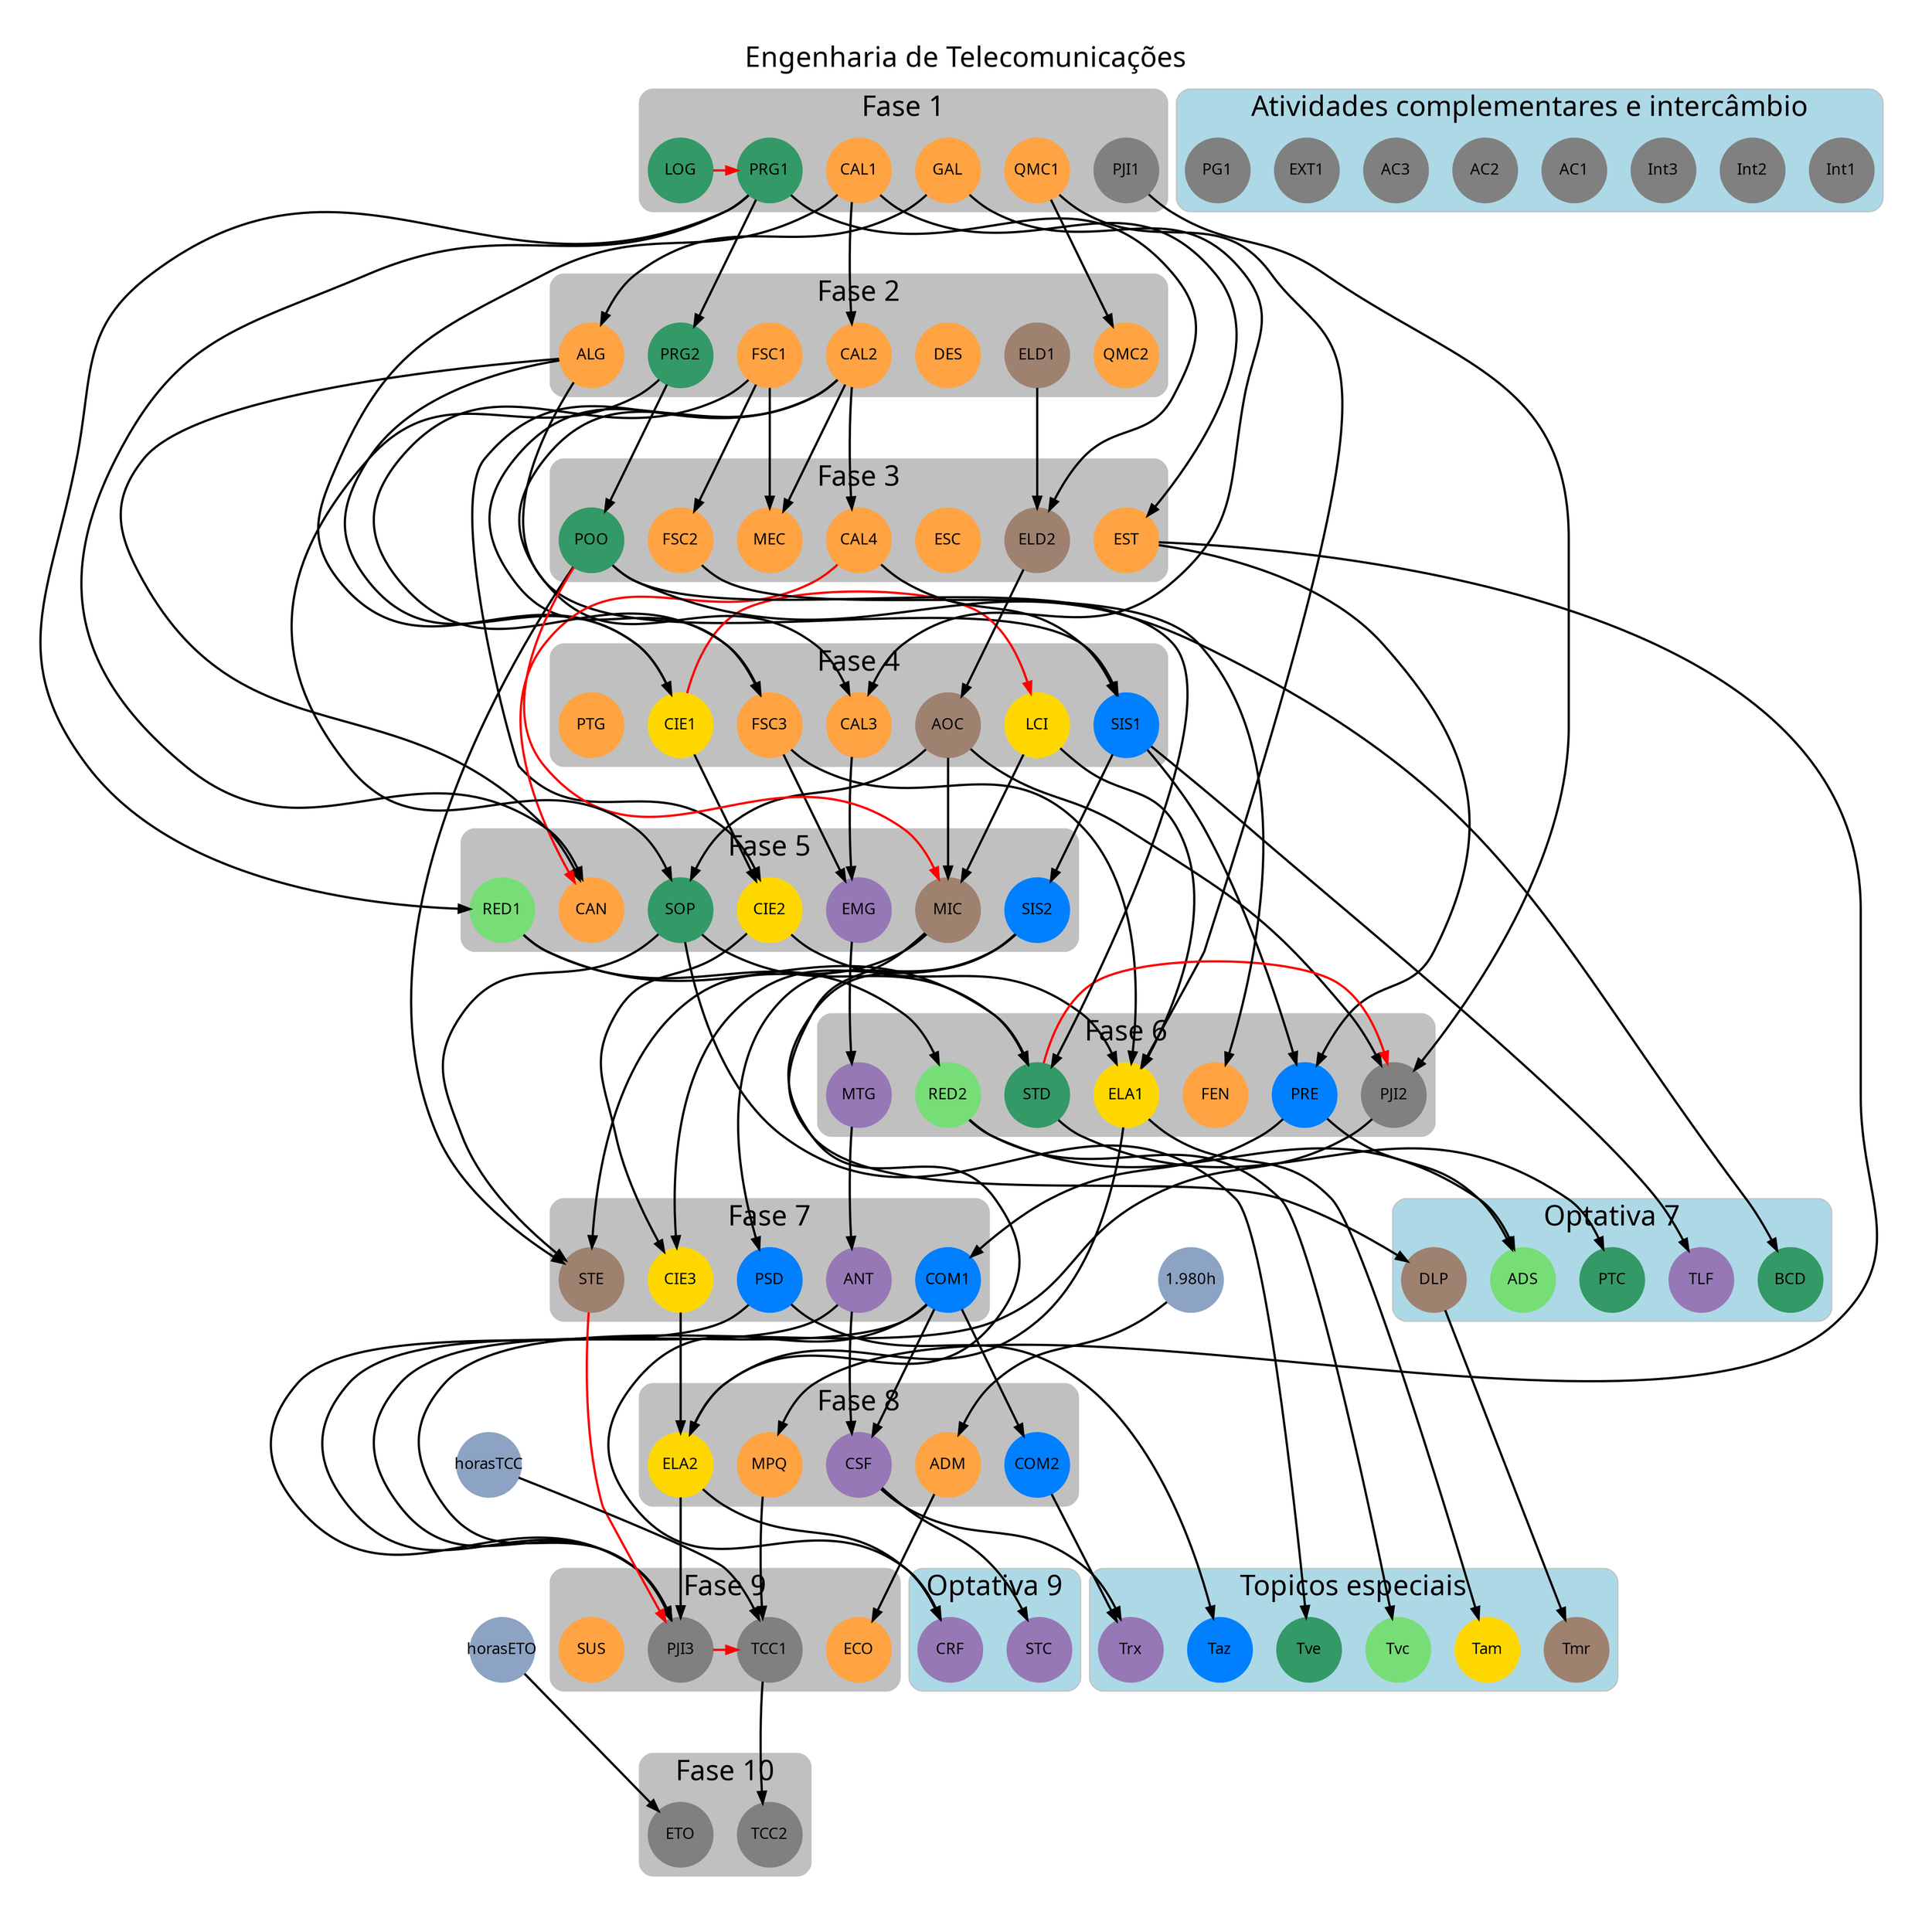 
digraph EngTelecom {
    layout = dot
    label ="Engenharia de Telecomunicações"
    labelloc = t
    pad="0.5"
    //compound=true
    //splines=curved;
    //splines = polyline;
    //splines=spline;
    graph [nodesep=0.3, ranksep=1.5, fontname="helvetica Neue Ultra Light", fontcolor="#000000", fontsize=25]
    node [shape="circle", width=".8", style="filled", labelloc=c, fontname="helvetica Neue Ultra Light bold", fixedsize=true]
    edge [color="#000000", penwidth="2", fontname="helvetica Neue Ultra Light"]

    // Pré-requisitos

    {ALG CAL1} -> CIE1
    {CAL2 CIE1} -> CIE2
    {CIE2 SIS2} -> CIE3
    {CIE2 FSC3 LCI QMC1} -> ELA1
    {ELA1 SIS2 CIE3} -> ELA2
    
    {CIE1} -> LCI [color="#FF0000" constraint=false]
    {PRE} -> COM1
    {COM1} -> COM2
    {EST SIS1} -> PRE
    {SIS2} -> PSD
    {ALG CAL4} -> SIS1
    {SIS1} -> SIS2
    {horasETO} -> ETO
    {} -> PJI1
    {AOC PJI1} -> PJI2
    {STD} -> PJI2 [color="#FF0000" constraint=false]
    {ANT COM1 ELA2 PJI2 PSD} -> PJI3
    {STE} -> PJI3 [color="#FF0000" constraint=false]
    {MPQ horasTCC} -> TCC1
    {PJI3} -> TCC1 [color="#FF0000" constraint=false]
    {TCC1} -> TCC2 
    {horas1980} -> ADM
    {GAL} -> ALG
    {} -> CAL1
    {CAL1} -> CAL2
    {CAL2 GAL} -> CAL3
    {CAL2} -> CAL4
    {ALG PRG1} -> CAN
    {CAL4} -> CAN [color="#FF0000" constraint=false]
    {} -> DES
    {ADM} -> ECO
    {} -> ESC
    {CAL1} -> EST
    {FSC2} -> FEN
    {} -> FSC1
    {FSC1} -> FSC2
    {CAL2 FSC1} -> FSC3
    {} -> GAL
    {CAL2 FSC1} -> MEC
    {EST} -> MPQ
    {} -> PTG
    {} -> QMC1
    {QMC1} -> QMC2
    {} -> SUS
    {ELD2} -> AOC
    {MIC} -> DLP
    {} -> ELD1
    {ELD1 PRG1} -> ELD2
    {AOC LCI} -> MIC
    {POO} -> MIC [color="#FF0000" constraint=false]
    {MIC POO SOP} -> STE
    {MTG} -> ANT 
    {COM1 ELA2} -> CRF
    {ANT COM1} -> CSF
    {CAL3 FSC3} -> EMG
    {EMG} -> MTG 
    {CSF} -> STC 
    {SIS1} -> TLF
    {PRE RED2} -> ADS
    {PRG1} -> RED1
    {RED1} -> RED2
    {POO} -> BCD
    {} -> LOG
    {PRG2} -> POO
    {LOG} -> PRG1 [color="#FF0000" constraint=false]
    {PRG1} -> PRG2
    {STD} -> PTC
    {PRG2 AOC} -> SOP
    {POO RED1 SOP} -> STD

    // Propriedades dos nós

    CIE1 [ch=80, color="#FFD700", id=CIE1]
    CIE2 [ch=60, color="#FFD700", id=CIE2]
    CIE3 [ch=60, color="#FFD700", id=CIE3]
    ELA1 [ch=80, color="#FFD700", id=ELA1]
    ELA2 [ch=80, color="#FFD700", id=ELA2]
    LCI  [ch=40, color="#FFD700", id=LCI ]
    COM1 [ch=100, color="#007FFF", id=COM1]
    COM2 [ch=80, color="#007FFF", id=COM2]
    PRE  [ch=80, color="#007FFF", id=PRE ]
    PSD  [ch=60, color="#007FFF", id=PSD ]
    SIS1 [ch=60, color="#007FFF", id=SIS1]
    SIS2 [ch=60, color="#007FFF", id=SIS2]
    ETO  [ch=160, color="#808080", id=ETO ]
    PJI1 [ch=40, color="#808080", id=PJI1]
    PJI2 [ch=40, color="#808080", id=PJI2]
    PJI3 [ch=40, color="#808080", id=PJI3]
    TCC1 [ch=40, color="#808080", id=TCC1]
    TCC2 [ch=100, color="#808080", id=TCC2]
    ADM  [ch=40, color="#FFA343", id=ADM ]
    ALG  [ch=60, color="#FFA343", id=ALG ]
    CAL1 [ch=120, color="#FFA343", id=CAL1]
    CAL2 [ch=80, color="#FFA343", id=CAL2]
    CAL3 [ch=80, color="#FFA343", id=CAL3]
    CAL4 [ch=40, color="#FFA343", id=CAL4]
    CAN  [ch=40, color="#FFA343", id=CAN ]
    DES  [ch=40, color="#FFA343", id=DES ]
    ECO  [ch=40, color="#FFA343", id=ECO ]
    ESC  [ch=40, color="#FFA343", id=ESC ]
    EST  [ch=60, color="#FFA343", id=EST ]
    FEN  [ch=40, color="#FFA343", id=FEN ]
    FSC1 [ch=80, color="#FFA343", id=FSC1]
    FSC2 [ch=80, color="#FFA343", id=FSC2]
    FSC3 [ch=80, color="#FFA343", id=FSC3]
    GAL  [ch=60, color="#FFA343", id=GAL ]
    MEC  [ch=40, color="#FFA343", id=MEC ]
    MPQ  [ch=40, color="#FFA343", id=MPQ ]
    PTG  [ch=40, color="#FFA343", id=PTG ]
    QMC1 [ch=60, color="#FFA343", id=QMC1]
    QMC2 [ch=40, color="#FFA343", id=QMC2]
    SUS  [ch=40, color="#FFA343", id=SUS ]
    AOC  [ch=80, color="#9F8170", id=AOC ]
    DLP  [ch=40, color="#9F8170", id=DLP ]
    ELD1 [ch=80, color="#9F8170", id=ELD1]
    ELD2 [ch=80, color="#9F8170", id=ELD2]
    MIC  [ch=80, color="#9F8170", id=MIC ]
    STE  [ch=80, color="#9F8170", id=STE ]
    ANT  [ch=80, color="#9678B6", id=ANT ]
    CRF  [ch=60, color="#9678B6", id=CRF ]
    CSF  [ch=60, color="#9678B6", id=CSF ]
    EMG  [ch=80, color="#9678B6", id=EMG ]
    MTG  [ch=80, color="#9678B6", id=MTG ]
    STC  [ch=60, color="#9678B6", id=STC ]
    TLF  [ch=60, color="#9678B6", id=TLF ]
    ADS  [ch=40, color="#77DD77", id=ADS ]
    RED1 [ch=80, color="#77DD77", id=RED1]
    RED2 [ch=80, color="#77DD77", id=RED2]

    BCD  [ch=60, color="#339966", id=BCD ]
    LOG  [ch=40, color="#339966", id=LOG ]
    POO  [ch=80, color="#339966", id=POO ]
    PRG1 [ch=80, color="#339966", id=PRG1]
    PRG2 [ch=80, color="#339966", id=PRG2]
    PTC  [ch=40, color="#339966", id=PTC ]
    SOP  [ch=80, color="#339966", id=SOP ]
    STD  [ch=60, color="#339966", id=STD ]
    
    horasTCC [label="horasTCC",  color="#8da3c3", id="horasTCC"]
    horasETO [label="horasETO",  color="#8da3c3", id="horasETO"]
    horas1980 [label="1.980h", color="#8da3c3", id="horas1980"]

    // alinhamento
    
    //{ edge [style=invis weight=100]; PRG1->PRG2->POO->AOC->SOP->STD}
    //{ edge [style=invis weight=100]; PRE->COM1->COM2}
    { edge [style=invis weight=100]; MPQ->TCC1->TCC2}


    { edge [style=invis weight=100]; CAL1->CAL2->CAL4->CAL3->EMG->MTG->ANT->CSF}
 
    // Fases


    subgraph cluster_fase1 {
        label = "Fase 1"
        style="rounded"
        bgcolor= grey
        color = grey
        
        // Disciplinas da fase
        CAL1 GAL PJI1 LOG PRG1
        QMC1
        // LOG  PTG DES FSC1

    }

    subgraph cluster_fase2 {
        label = "Fase 2"
        style="rounded"
        bgcolor= grey
        color = grey
        
        // Disciplinas da fase
        CAL2 ALG ELD1 PRG2 FSC1
        QMC2 DES
        //CAL2 ALG FSC2 PRG1 QMC1 ESC

    }

    subgraph cluster_fase3 {
        label = "Fase 3"
        style="rounded"
        bgcolor= grey
        color = grey
        
        // Disciplinas da fase
        POO ELD2  CAL4 FSC2
        MEC ESC EST
        //PRG2 ELD1 CAL3 FSC3 QMC2 SUS

    }

    subgraph cluster_fase4 {
        label = "Fase 4"
        style="rounded"
        bgcolor= grey
        color = grey
        
        // Disciplinas da fase
        AOC SIS1 CIE1 LCI CAL3 FSC3
        PTG
        //CAL4 MEC POO ELD2 CIE1 RED1 AOC

    }

    subgraph cluster_fase5 {
        label = "Fase 5"
        style="rounded"
        bgcolor= grey
        color = grey
        
        // Disciplinas da fase
        SOP EMG CIE2 SIS2 MIC
        CAN RED1
        //EMG SOP RED2 CIE2 SIS1 LCI EST

    }

    subgraph cluster_fase6 {
        label = "Fase 6"
        style="rounded"
        bgcolor= grey
        color = grey
        
        // Disciplinas da fase
        STD PJI2  MTG PRE ELA1
        RED2 FEN
        //STD PJI2 PRE MTG SIS2 ELA1
    }

    subgraph cluster_fase7 {
        label = "Fase 7"
        style="rounded"
        bgcolor= grey
        color = grey
        
        // Disciplinas da fase
        ANT STE COM1  CIE3
        PSD 
        //COM1 PSD ANT ELA2 MIC

    }

    subgraph cluster_fase8 {
        label = "Fase 8"
        style="rounded"
        bgcolor= grey
        color = grey
        
        // Disciplinas da fase
        // CSF COM2 CRF STE 
        MPQ CSF ELA2 COM2
        ADM

    }

    subgraph cluster_fase9 {
        label = "Fase 9"
        style="rounded"
        bgcolor= grey
        color = grey
        
        // Disciplinas da fase
        PJI3
        TCC1
        SUS  
        ECO

    }

    subgraph cluster_fase10 {
        label = "Fase 10"
        style="rounded"
        bgcolor= grey
        color = grey
        
        // Disciplinas da fase
        TCC2 ETO
    }

   subgraph cluster_opcional6 {
        label = "Optativa 6"
        style="rounded"
        bgcolor= lightblue
        color = grey
     } 
    subgraph cluster_opcional7 {
        label = "Optativa 7"
        style="rounded"
        bgcolor= lightblue
        color = grey
        DLP  BCD TLF  // 6
        PTC   ADS     // 7  
    } 
   subgraph cluster_opcional8 {
        label = "Optativa 8"
        style="rounded"
        bgcolor= lightblue
        color = grey
     
    } 
    
   subgraph cluster_opcional9 {
        label = "Optativa 9"
        style="rounded"
        bgcolor= lightblue
        color = grey
        STC CRF
    }       
subgraph cluster_topicos {
        label = "Topicos especiais"
        style="rounded"
        bgcolor= lightblue
        color = grey      
        // Topicos especiais dos eixos

    Tvc [ch=40, color="#77DD77", id=Tvc]
    Taz [ch=40, color="#007FFF", id=Taz]
    Trx [ch=40, color="#9678B6", id=Trx]
    Tmr [ch=40, color="#9F8170", id=Tmr]   
    Tam [ch=40, color="#FFD700", id=Tam]
    Tve [ch=40, color="#339966", id=Tve]
}
    RED2 -> Tvc
    PSD -> Taz
    COM2 -> Trx
    CSF -> Trx
    ELA1 -> Tam
    SOP -> Tve
    DLP -> Tmr
     
subgraph cluster_outras {
        label = "Atividades complementares e intercâmbio"
        style="rounded"
        bgcolor= lightblue
        color = grey      
        // Atividades complementares e intercâmbio

    Int1 [ch=60, color="#808080", id=Int1]
    Int2 [ch=80, color="#808080", id=Int2]
    Int3 [ch=100, color="#808080", id=Int3]    AC1 [ch=20, color="#808080", id=AC1]   
    AC1 [ch=60, color="#808080", id=AC1]
    AC2 [ch=80, color="#808080", id=AC2]
    AC3 [ch=100, color="#808080", id=AC3]
    EXT1 [ch=80, color="#808080", id=EXT1]
    PG1 [ch=80, color="#808080", id=PG1]
}
}

